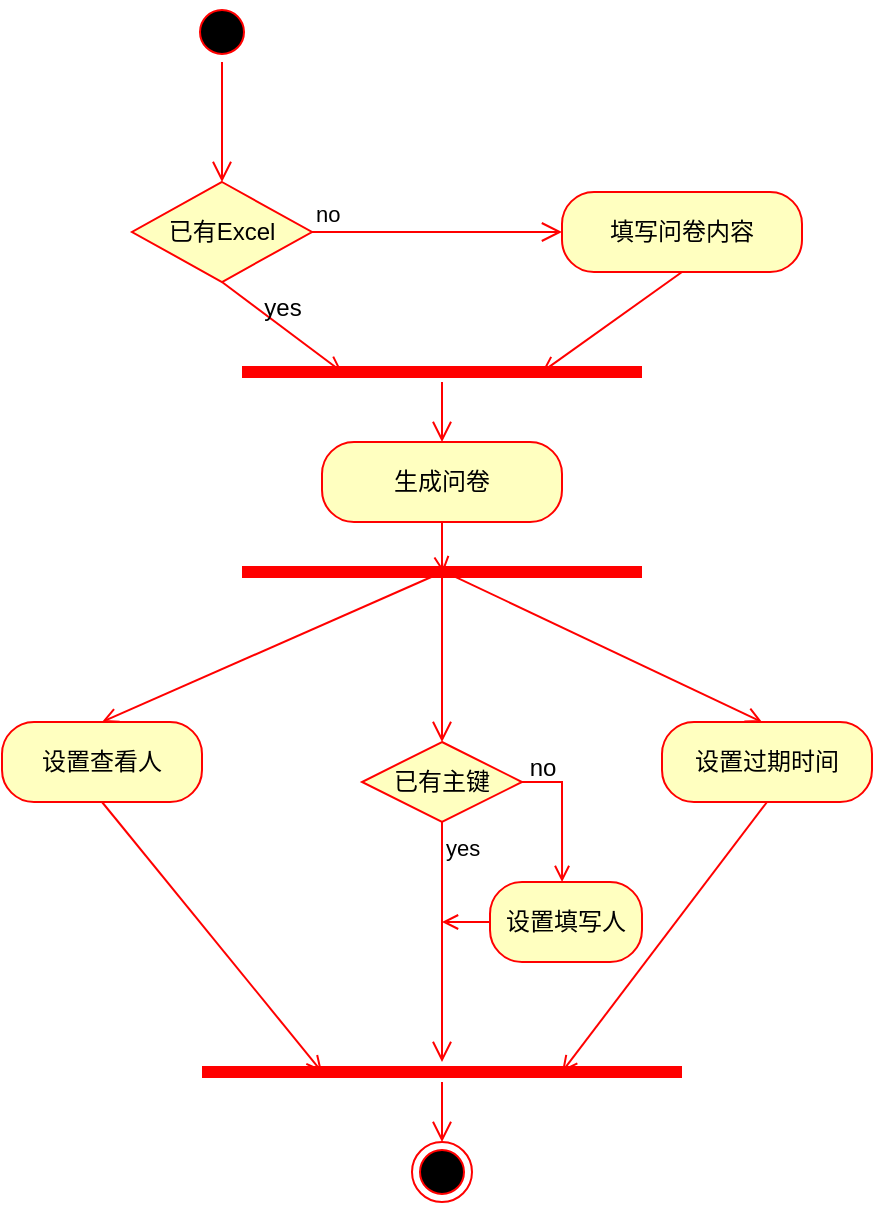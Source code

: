 <mxfile version="21.2.1" type="device">
  <diagram name="第 1 页" id="k4A7prB_Dg35rRqWiIdx">
    <mxGraphModel dx="675" dy="390" grid="1" gridSize="10" guides="1" tooltips="1" connect="1" arrows="1" fold="1" page="1" pageScale="1" pageWidth="827" pageHeight="1169" background="#ffffff" math="0" shadow="0">
      <root>
        <mxCell id="0" />
        <mxCell id="1" parent="0" />
        <mxCell id="kAM7crFdlKwR9tq3A-nk-1" value="" style="ellipse;html=1;shape=startState;fillColor=#000000;strokeColor=#ff0000;" parent="1" vertex="1">
          <mxGeometry x="265" y="40" width="30" height="30" as="geometry" />
        </mxCell>
        <mxCell id="kAM7crFdlKwR9tq3A-nk-2" value="" style="edgeStyle=orthogonalEdgeStyle;html=1;verticalAlign=bottom;endArrow=open;endSize=8;strokeColor=#ff0000;rounded=0;entryX=0.5;entryY=0;entryDx=0;entryDy=0;" parent="1" source="kAM7crFdlKwR9tq3A-nk-1" target="kAM7crFdlKwR9tq3A-nk-5" edge="1">
          <mxGeometry relative="1" as="geometry">
            <mxPoint x="405" y="130" as="targetPoint" />
          </mxGeometry>
        </mxCell>
        <mxCell id="kAM7crFdlKwR9tq3A-nk-5" value="已有Excel" style="rhombus;whiteSpace=wrap;html=1;fontColor=#000000;fillColor=#ffffc0;strokeColor=#ff0000;" parent="1" vertex="1">
          <mxGeometry x="235" y="130" width="90" height="50" as="geometry" />
        </mxCell>
        <mxCell id="kAM7crFdlKwR9tq3A-nk-6" value="no" style="edgeStyle=orthogonalEdgeStyle;html=1;align=left;verticalAlign=bottom;endArrow=open;endSize=8;strokeColor=#ff0000;rounded=0;exitX=1;exitY=0.5;exitDx=0;exitDy=0;" parent="1" source="kAM7crFdlKwR9tq3A-nk-5" edge="1">
          <mxGeometry x="-1" relative="1" as="geometry">
            <mxPoint x="450" y="155" as="targetPoint" />
            <Array as="points">
              <mxPoint x="450" y="155" />
            </Array>
          </mxGeometry>
        </mxCell>
        <mxCell id="kAM7crFdlKwR9tq3A-nk-8" value="填写问卷内容" style="rounded=1;whiteSpace=wrap;html=1;arcSize=40;fontColor=#000000;fillColor=#ffffc0;strokeColor=#ff0000;" parent="1" vertex="1">
          <mxGeometry x="450" y="135" width="120" height="40" as="geometry" />
        </mxCell>
        <mxCell id="kAM7crFdlKwR9tq3A-nk-10" value="" style="shape=line;html=1;strokeWidth=6;strokeColor=#ff0000;" parent="1" vertex="1">
          <mxGeometry x="290" y="220" width="200" height="10" as="geometry" />
        </mxCell>
        <mxCell id="kAM7crFdlKwR9tq3A-nk-11" value="" style="edgeStyle=orthogonalEdgeStyle;html=1;verticalAlign=bottom;endArrow=open;endSize=8;strokeColor=#ff0000;rounded=0;entryX=0.5;entryY=0;entryDx=0;entryDy=0;" parent="1" source="kAM7crFdlKwR9tq3A-nk-10" target="kAM7crFdlKwR9tq3A-nk-12" edge="1">
          <mxGeometry relative="1" as="geometry">
            <mxPoint x="390" y="300" as="targetPoint" />
          </mxGeometry>
        </mxCell>
        <mxCell id="kAM7crFdlKwR9tq3A-nk-18" style="edgeStyle=orthogonalEdgeStyle;rounded=0;orthogonalLoop=1;jettySize=auto;html=1;entryX=0.503;entryY=0.543;entryDx=0;entryDy=0;entryPerimeter=0;strokeColor=#FF0000;endArrow=open;endFill=0;" parent="1" source="kAM7crFdlKwR9tq3A-nk-12" target="kAM7crFdlKwR9tq3A-nk-16" edge="1">
          <mxGeometry relative="1" as="geometry">
            <Array as="points">
              <mxPoint x="390" y="320" />
              <mxPoint x="391" y="320" />
            </Array>
          </mxGeometry>
        </mxCell>
        <mxCell id="kAM7crFdlKwR9tq3A-nk-12" value="生成问卷" style="rounded=1;whiteSpace=wrap;html=1;arcSize=40;fontColor=#000000;fillColor=#ffffc0;strokeColor=#ff0000;" parent="1" vertex="1">
          <mxGeometry x="330" y="260" width="120" height="40" as="geometry" />
        </mxCell>
        <mxCell id="kAM7crFdlKwR9tq3A-nk-13" value="" style="endArrow=open;html=1;rounded=0;strokeColor=#FF0000;exitX=0.5;exitY=1;exitDx=0;exitDy=0;entryX=0.25;entryY=0.5;entryDx=0;entryDy=0;entryPerimeter=0;endFill=0;" parent="1" source="kAM7crFdlKwR9tq3A-nk-5" target="kAM7crFdlKwR9tq3A-nk-10" edge="1">
          <mxGeometry width="50" height="50" relative="1" as="geometry">
            <mxPoint x="290" y="310" as="sourcePoint" />
            <mxPoint x="340" y="260" as="targetPoint" />
          </mxGeometry>
        </mxCell>
        <mxCell id="kAM7crFdlKwR9tq3A-nk-14" value="" style="endArrow=open;html=1;rounded=0;strokeColor=#FF0000;exitX=0.5;exitY=1;exitDx=0;exitDy=0;entryX=0.75;entryY=0.5;entryDx=0;entryDy=0;entryPerimeter=0;endFill=0;" parent="1" source="kAM7crFdlKwR9tq3A-nk-8" target="kAM7crFdlKwR9tq3A-nk-10" edge="1">
          <mxGeometry width="50" height="50" relative="1" as="geometry">
            <mxPoint x="290" y="190" as="sourcePoint" />
            <mxPoint x="350" y="235" as="targetPoint" />
          </mxGeometry>
        </mxCell>
        <mxCell id="kAM7crFdlKwR9tq3A-nk-15" value="yes" style="text;html=1;align=center;verticalAlign=middle;resizable=0;points=[];autosize=1;strokeColor=none;fillColor=none;" parent="1" vertex="1">
          <mxGeometry x="290" y="178" width="40" height="30" as="geometry" />
        </mxCell>
        <mxCell id="kAM7crFdlKwR9tq3A-nk-16" value="" style="shape=line;html=1;strokeWidth=6;strokeColor=#ff0000;" parent="1" vertex="1">
          <mxGeometry x="290" y="320" width="200" height="10" as="geometry" />
        </mxCell>
        <mxCell id="kAM7crFdlKwR9tq3A-nk-17" value="" style="edgeStyle=orthogonalEdgeStyle;html=1;verticalAlign=bottom;endArrow=open;endSize=8;strokeColor=#ff0000;rounded=0;" parent="1" edge="1">
          <mxGeometry relative="1" as="geometry">
            <mxPoint x="390" y="410" as="targetPoint" />
            <mxPoint x="390" y="320" as="sourcePoint" />
          </mxGeometry>
        </mxCell>
        <mxCell id="kAM7crFdlKwR9tq3A-nk-19" value="设置查看人" style="rounded=1;whiteSpace=wrap;html=1;arcSize=40;fontColor=#000000;fillColor=#ffffc0;strokeColor=#ff0000;" parent="1" vertex="1">
          <mxGeometry x="170" y="400" width="100" height="40" as="geometry" />
        </mxCell>
        <mxCell id="kAM7crFdlKwR9tq3A-nk-26" value="设置过期时间" style="rounded=1;whiteSpace=wrap;html=1;arcSize=40;fontColor=#000000;fillColor=#ffffc0;strokeColor=#ff0000;" parent="1" vertex="1">
          <mxGeometry x="500" y="400" width="105" height="40" as="geometry" />
        </mxCell>
        <mxCell id="kAM7crFdlKwR9tq3A-nk-28" value="" style="endArrow=open;html=1;rounded=0;exitX=0.503;exitY=0.486;exitDx=0;exitDy=0;exitPerimeter=0;entryX=0.5;entryY=0;entryDx=0;entryDy=0;strokeColor=#FF0000;endFill=0;" parent="1" source="kAM7crFdlKwR9tq3A-nk-16" target="kAM7crFdlKwR9tq3A-nk-19" edge="1">
          <mxGeometry width="50" height="50" relative="1" as="geometry">
            <mxPoint x="355" y="330" as="sourcePoint" />
            <mxPoint x="405" y="280" as="targetPoint" />
          </mxGeometry>
        </mxCell>
        <mxCell id="kAM7crFdlKwR9tq3A-nk-29" value="" style="endArrow=open;html=1;rounded=0;exitX=0.5;exitY=0.429;exitDx=0;exitDy=0;exitPerimeter=0;entryX=0.5;entryY=0;entryDx=0;entryDy=0;strokeColor=#FF0000;endFill=0;" parent="1" source="kAM7crFdlKwR9tq3A-nk-16" edge="1">
          <mxGeometry width="50" height="50" relative="1" as="geometry">
            <mxPoint x="401" y="335" as="sourcePoint" />
            <mxPoint x="550" y="400" as="targetPoint" />
          </mxGeometry>
        </mxCell>
        <mxCell id="kAM7crFdlKwR9tq3A-nk-43" style="edgeStyle=orthogonalEdgeStyle;rounded=0;orthogonalLoop=1;jettySize=auto;html=1;entryX=0.474;entryY=0;entryDx=0;entryDy=0;entryPerimeter=0;strokeColor=#FF0000;endArrow=open;endFill=0;" parent="1" source="kAM7crFdlKwR9tq3A-nk-30" target="kAM7crFdlKwR9tq3A-nk-33" edge="1">
          <mxGeometry relative="1" as="geometry">
            <mxPoint x="450" y="470" as="targetPoint" />
            <Array as="points">
              <mxPoint x="450" y="430" />
            </Array>
          </mxGeometry>
        </mxCell>
        <mxCell id="kAM7crFdlKwR9tq3A-nk-30" value="已有主键" style="rhombus;whiteSpace=wrap;html=1;fontColor=#000000;fillColor=#ffffc0;strokeColor=#ff0000;" parent="1" vertex="1">
          <mxGeometry x="350" y="410" width="80" height="40" as="geometry" />
        </mxCell>
        <mxCell id="kAM7crFdlKwR9tq3A-nk-32" value="yes" style="edgeStyle=orthogonalEdgeStyle;html=1;align=left;verticalAlign=top;endArrow=open;endSize=8;strokeColor=#ff0000;rounded=0;" parent="1" source="kAM7crFdlKwR9tq3A-nk-30" edge="1">
          <mxGeometry x="-1" relative="1" as="geometry">
            <mxPoint x="390" y="570" as="targetPoint" />
          </mxGeometry>
        </mxCell>
        <mxCell id="kAM7crFdlKwR9tq3A-nk-36" style="edgeStyle=orthogonalEdgeStyle;rounded=0;orthogonalLoop=1;jettySize=auto;html=1;strokeColor=#FF0000;endArrow=open;endFill=0;" parent="1" source="kAM7crFdlKwR9tq3A-nk-33" edge="1">
          <mxGeometry relative="1" as="geometry">
            <mxPoint x="390" y="500" as="targetPoint" />
            <Array as="points">
              <mxPoint x="390" y="500" />
            </Array>
          </mxGeometry>
        </mxCell>
        <mxCell id="kAM7crFdlKwR9tq3A-nk-33" value="设置填写人" style="rounded=1;whiteSpace=wrap;html=1;arcSize=40;fontColor=#000000;fillColor=#ffffc0;strokeColor=#ff0000;" parent="1" vertex="1">
          <mxGeometry x="414" y="480" width="76" height="40" as="geometry" />
        </mxCell>
        <mxCell id="kAM7crFdlKwR9tq3A-nk-37" value="" style="shape=line;html=1;strokeWidth=6;strokeColor=#ff0000;" parent="1" vertex="1">
          <mxGeometry x="270" y="570" width="240" height="10" as="geometry" />
        </mxCell>
        <mxCell id="kAM7crFdlKwR9tq3A-nk-38" value="" style="edgeStyle=orthogonalEdgeStyle;html=1;verticalAlign=bottom;endArrow=open;endSize=8;strokeColor=#ff0000;rounded=0;" parent="1" source="kAM7crFdlKwR9tq3A-nk-37" edge="1">
          <mxGeometry relative="1" as="geometry">
            <mxPoint x="390" y="610" as="targetPoint" />
          </mxGeometry>
        </mxCell>
        <mxCell id="kAM7crFdlKwR9tq3A-nk-39" value="" style="ellipse;html=1;shape=endState;fillColor=#000000;strokeColor=#ff0000;" parent="1" vertex="1">
          <mxGeometry x="375" y="610" width="30" height="30" as="geometry" />
        </mxCell>
        <mxCell id="kAM7crFdlKwR9tq3A-nk-41" value="" style="endArrow=open;html=1;rounded=0;exitX=0.5;exitY=1;exitDx=0;exitDy=0;entryX=0.25;entryY=0.5;entryDx=0;entryDy=0;entryPerimeter=0;strokeColor=#FF0000;endFill=0;" parent="1" source="kAM7crFdlKwR9tq3A-nk-19" target="kAM7crFdlKwR9tq3A-nk-37" edge="1">
          <mxGeometry width="50" height="50" relative="1" as="geometry">
            <mxPoint x="330" y="550" as="sourcePoint" />
            <mxPoint x="380" y="500" as="targetPoint" />
          </mxGeometry>
        </mxCell>
        <mxCell id="kAM7crFdlKwR9tq3A-nk-42" value="" style="endArrow=open;html=1;rounded=0;exitX=0.5;exitY=1;exitDx=0;exitDy=0;entryX=0.75;entryY=0.5;entryDx=0;entryDy=0;entryPerimeter=0;strokeColor=#FF0000;endFill=0;" parent="1" source="kAM7crFdlKwR9tq3A-nk-26" target="kAM7crFdlKwR9tq3A-nk-37" edge="1">
          <mxGeometry width="50" height="50" relative="1" as="geometry">
            <mxPoint x="330" y="550" as="sourcePoint" />
            <mxPoint x="380" y="500" as="targetPoint" />
          </mxGeometry>
        </mxCell>
        <mxCell id="kAM7crFdlKwR9tq3A-nk-44" value="no" style="text;html=1;align=center;verticalAlign=middle;resizable=0;points=[];autosize=1;strokeColor=none;fillColor=none;" parent="1" vertex="1">
          <mxGeometry x="420" y="408" width="40" height="30" as="geometry" />
        </mxCell>
      </root>
    </mxGraphModel>
  </diagram>
</mxfile>
